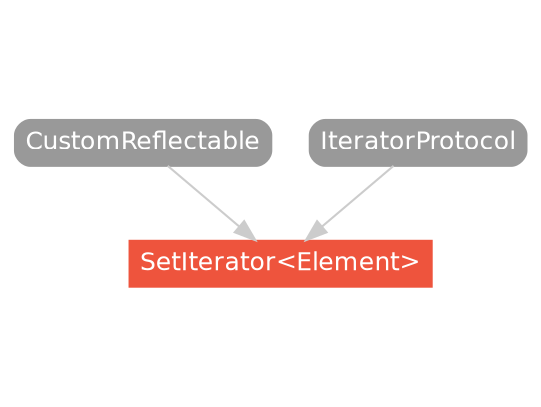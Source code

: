 strict digraph "SetIterator<Element> - Type Hierarchy - SwiftDoc.org" {
    pad="0.1,0.8"
    node [shape=box, style="filled,rounded", color="#999999", fillcolor="#999999", fontcolor=white, fontname=Helvetica, fontnames="Helvetica,sansserif", fontsize=12, margin="0.07,0.05", height="0.3"]
    edge [color="#cccccc"]
    "CustomReflectable" [URL="/protocol/CustomReflectable/hierarchy/"]
    "IteratorProtocol" [URL="/protocol/IteratorProtocol/hierarchy/"]
    "SetIterator<Element>" [URL="/type/SetIterator/", style="filled", fillcolor="#ee543d", color="#ee543d"]    "IteratorProtocol" -> "SetIterator<Element>"
    "CustomReflectable" -> "SetIterator<Element>"
    subgraph Types {
        rank = max; "SetIterator<Element>";
    }
}